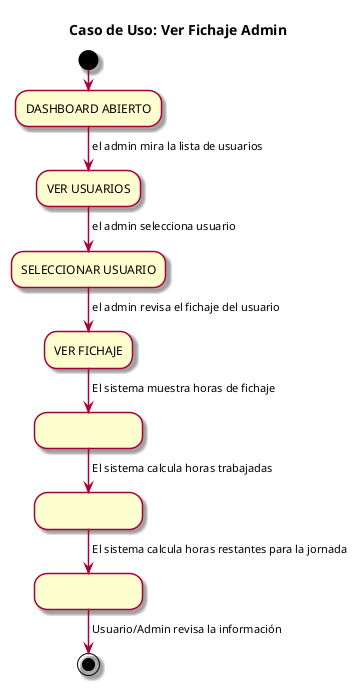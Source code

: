 @startuml
skin rose


title Caso de Uso: Ver Fichaje Admin
start
:DASHBOARD ABIERTO;
-> el admin mira la lista de usuarios;
:VER USUARIOS;
-> el admin selecciona usuario;
:SELECCIONAR USUARIO;
-> el admin revisa el fichaje del usuario;
:VER FICHAJE;
-> El sistema muestra horas de fichaje;
:                            ;
-> El sistema calcula horas trabajadas;
:                            ;
-> El sistema calcula horas restantes para la jornada;
:                            ;
-> Usuario/Admin revisa la información;

stop



@enduml